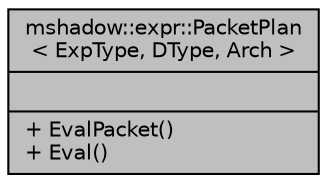 digraph "mshadow::expr::PacketPlan&lt; ExpType, DType, Arch &gt;"
{
 // LATEX_PDF_SIZE
  edge [fontname="Helvetica",fontsize="10",labelfontname="Helvetica",labelfontsize="10"];
  node [fontname="Helvetica",fontsize="10",shape=record];
  Node1 [label="{mshadow::expr::PacketPlan\l\< ExpType, DType, Arch \>\n||+ EvalPacket()\l+ Eval()\l}",height=0.2,width=0.4,color="black", fillcolor="grey75", style="filled", fontcolor="black",tooltip=" "];
}
